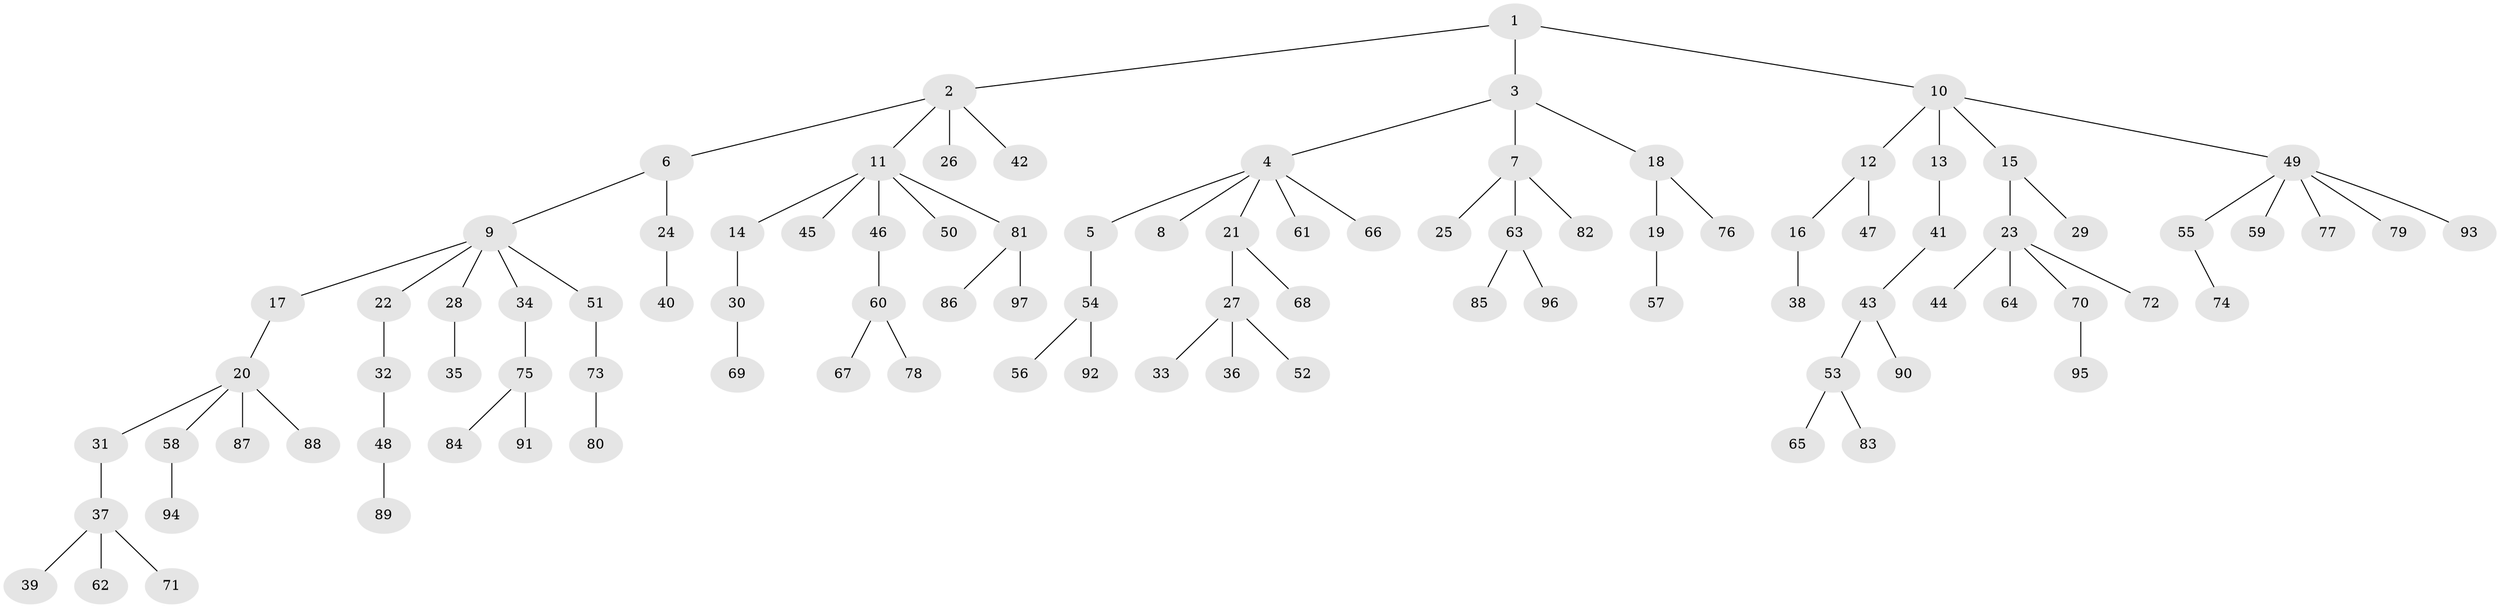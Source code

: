 // coarse degree distribution, {5: 0.05128205128205128, 2: 0.28205128205128205, 3: 0.07692307692307693, 1: 0.48717948717948717, 4: 0.10256410256410256}
// Generated by graph-tools (version 1.1) at 2025/37/03/04/25 23:37:21]
// undirected, 97 vertices, 96 edges
graph export_dot {
  node [color=gray90,style=filled];
  1;
  2;
  3;
  4;
  5;
  6;
  7;
  8;
  9;
  10;
  11;
  12;
  13;
  14;
  15;
  16;
  17;
  18;
  19;
  20;
  21;
  22;
  23;
  24;
  25;
  26;
  27;
  28;
  29;
  30;
  31;
  32;
  33;
  34;
  35;
  36;
  37;
  38;
  39;
  40;
  41;
  42;
  43;
  44;
  45;
  46;
  47;
  48;
  49;
  50;
  51;
  52;
  53;
  54;
  55;
  56;
  57;
  58;
  59;
  60;
  61;
  62;
  63;
  64;
  65;
  66;
  67;
  68;
  69;
  70;
  71;
  72;
  73;
  74;
  75;
  76;
  77;
  78;
  79;
  80;
  81;
  82;
  83;
  84;
  85;
  86;
  87;
  88;
  89;
  90;
  91;
  92;
  93;
  94;
  95;
  96;
  97;
  1 -- 2;
  1 -- 3;
  1 -- 10;
  2 -- 6;
  2 -- 11;
  2 -- 26;
  2 -- 42;
  3 -- 4;
  3 -- 7;
  3 -- 18;
  4 -- 5;
  4 -- 8;
  4 -- 21;
  4 -- 61;
  4 -- 66;
  5 -- 54;
  6 -- 9;
  6 -- 24;
  7 -- 25;
  7 -- 63;
  7 -- 82;
  9 -- 17;
  9 -- 22;
  9 -- 28;
  9 -- 34;
  9 -- 51;
  10 -- 12;
  10 -- 13;
  10 -- 15;
  10 -- 49;
  11 -- 14;
  11 -- 45;
  11 -- 46;
  11 -- 50;
  11 -- 81;
  12 -- 16;
  12 -- 47;
  13 -- 41;
  14 -- 30;
  15 -- 23;
  15 -- 29;
  16 -- 38;
  17 -- 20;
  18 -- 19;
  18 -- 76;
  19 -- 57;
  20 -- 31;
  20 -- 58;
  20 -- 87;
  20 -- 88;
  21 -- 27;
  21 -- 68;
  22 -- 32;
  23 -- 44;
  23 -- 64;
  23 -- 70;
  23 -- 72;
  24 -- 40;
  27 -- 33;
  27 -- 36;
  27 -- 52;
  28 -- 35;
  30 -- 69;
  31 -- 37;
  32 -- 48;
  34 -- 75;
  37 -- 39;
  37 -- 62;
  37 -- 71;
  41 -- 43;
  43 -- 53;
  43 -- 90;
  46 -- 60;
  48 -- 89;
  49 -- 55;
  49 -- 59;
  49 -- 77;
  49 -- 79;
  49 -- 93;
  51 -- 73;
  53 -- 65;
  53 -- 83;
  54 -- 56;
  54 -- 92;
  55 -- 74;
  58 -- 94;
  60 -- 67;
  60 -- 78;
  63 -- 85;
  63 -- 96;
  70 -- 95;
  73 -- 80;
  75 -- 84;
  75 -- 91;
  81 -- 86;
  81 -- 97;
}
